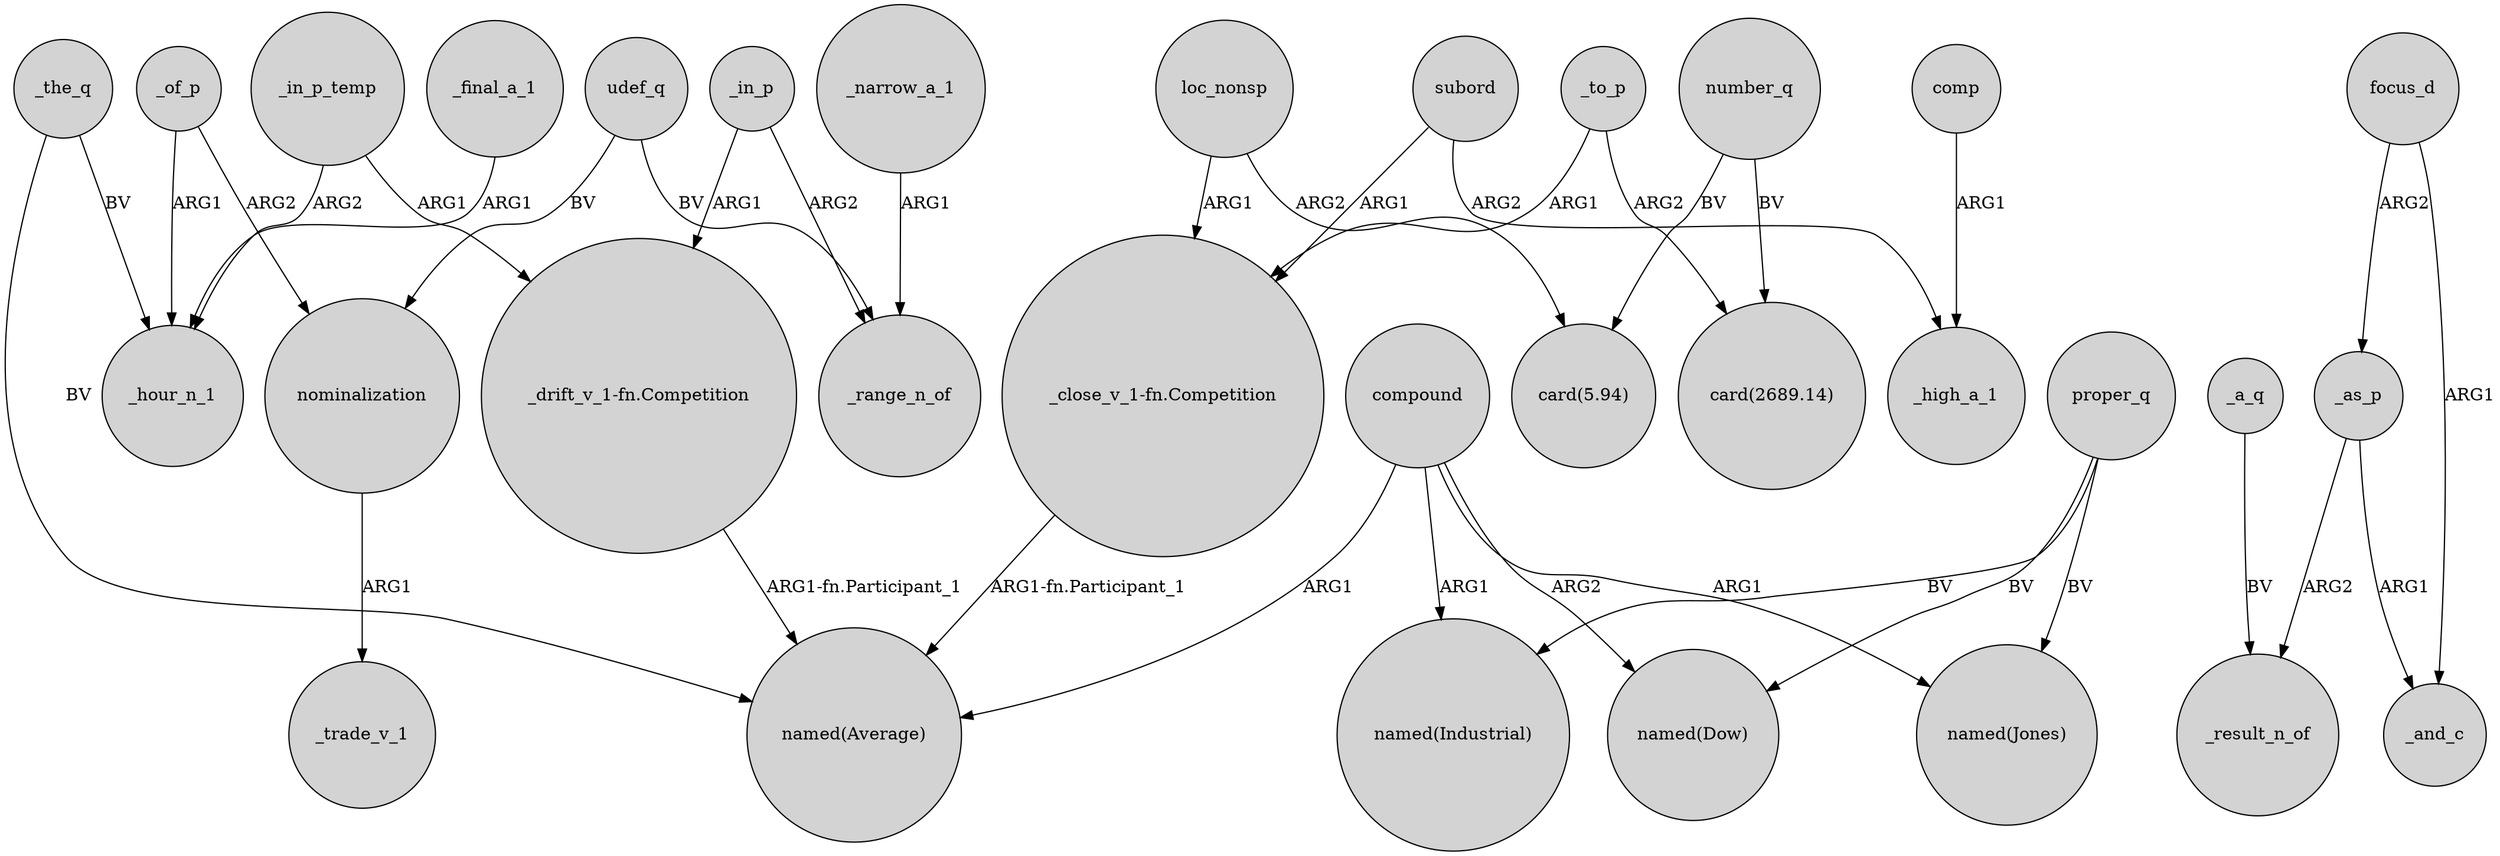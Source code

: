 digraph {
	node [shape=circle style=filled]
	_the_q -> _hour_n_1 [label=BV]
	"_close_v_1-fn.Competition" -> "named(Average)" [label="ARG1-fn.Participant_1"]
	compound -> "named(Jones)" [label=ARG1]
	loc_nonsp -> "_close_v_1-fn.Competition" [label=ARG1]
	_of_p -> _hour_n_1 [label=ARG1]
	udef_q -> nominalization [label=BV]
	number_q -> "card(5.94)" [label=BV]
	_in_p -> "_drift_v_1-fn.Competition" [label=ARG1]
	subord -> "_close_v_1-fn.Competition" [label=ARG1]
	_in_p -> _range_n_of [label=ARG2]
	_in_p_temp -> "_drift_v_1-fn.Competition" [label=ARG1]
	number_q -> "card(2689.14)" [label=BV]
	_narrow_a_1 -> _range_n_of [label=ARG1]
	_to_p -> "card(2689.14)" [label=ARG2]
	_of_p -> nominalization [label=ARG2]
	_in_p_temp -> _hour_n_1 [label=ARG2]
	_as_p -> _result_n_of [label=ARG2]
	proper_q -> "named(Industrial)" [label=BV]
	_to_p -> "_close_v_1-fn.Competition" [label=ARG1]
	udef_q -> _range_n_of [label=BV]
	subord -> _high_a_1 [label=ARG2]
	comp -> _high_a_1 [label=ARG1]
	_the_q -> "named(Average)" [label=BV]
	focus_d -> _and_c [label=ARG1]
	proper_q -> "named(Jones)" [label=BV]
	proper_q -> "named(Dow)" [label=BV]
	"_drift_v_1-fn.Competition" -> "named(Average)" [label="ARG1-fn.Participant_1"]
	compound -> "named(Industrial)" [label=ARG1]
	compound -> "named(Average)" [label=ARG1]
	compound -> "named(Dow)" [label=ARG2]
	_a_q -> _result_n_of [label=BV]
	_final_a_1 -> _hour_n_1 [label=ARG1]
	loc_nonsp -> "card(5.94)" [label=ARG2]
	focus_d -> _as_p [label=ARG2]
	_as_p -> _and_c [label=ARG1]
	nominalization -> _trade_v_1 [label=ARG1]
}
